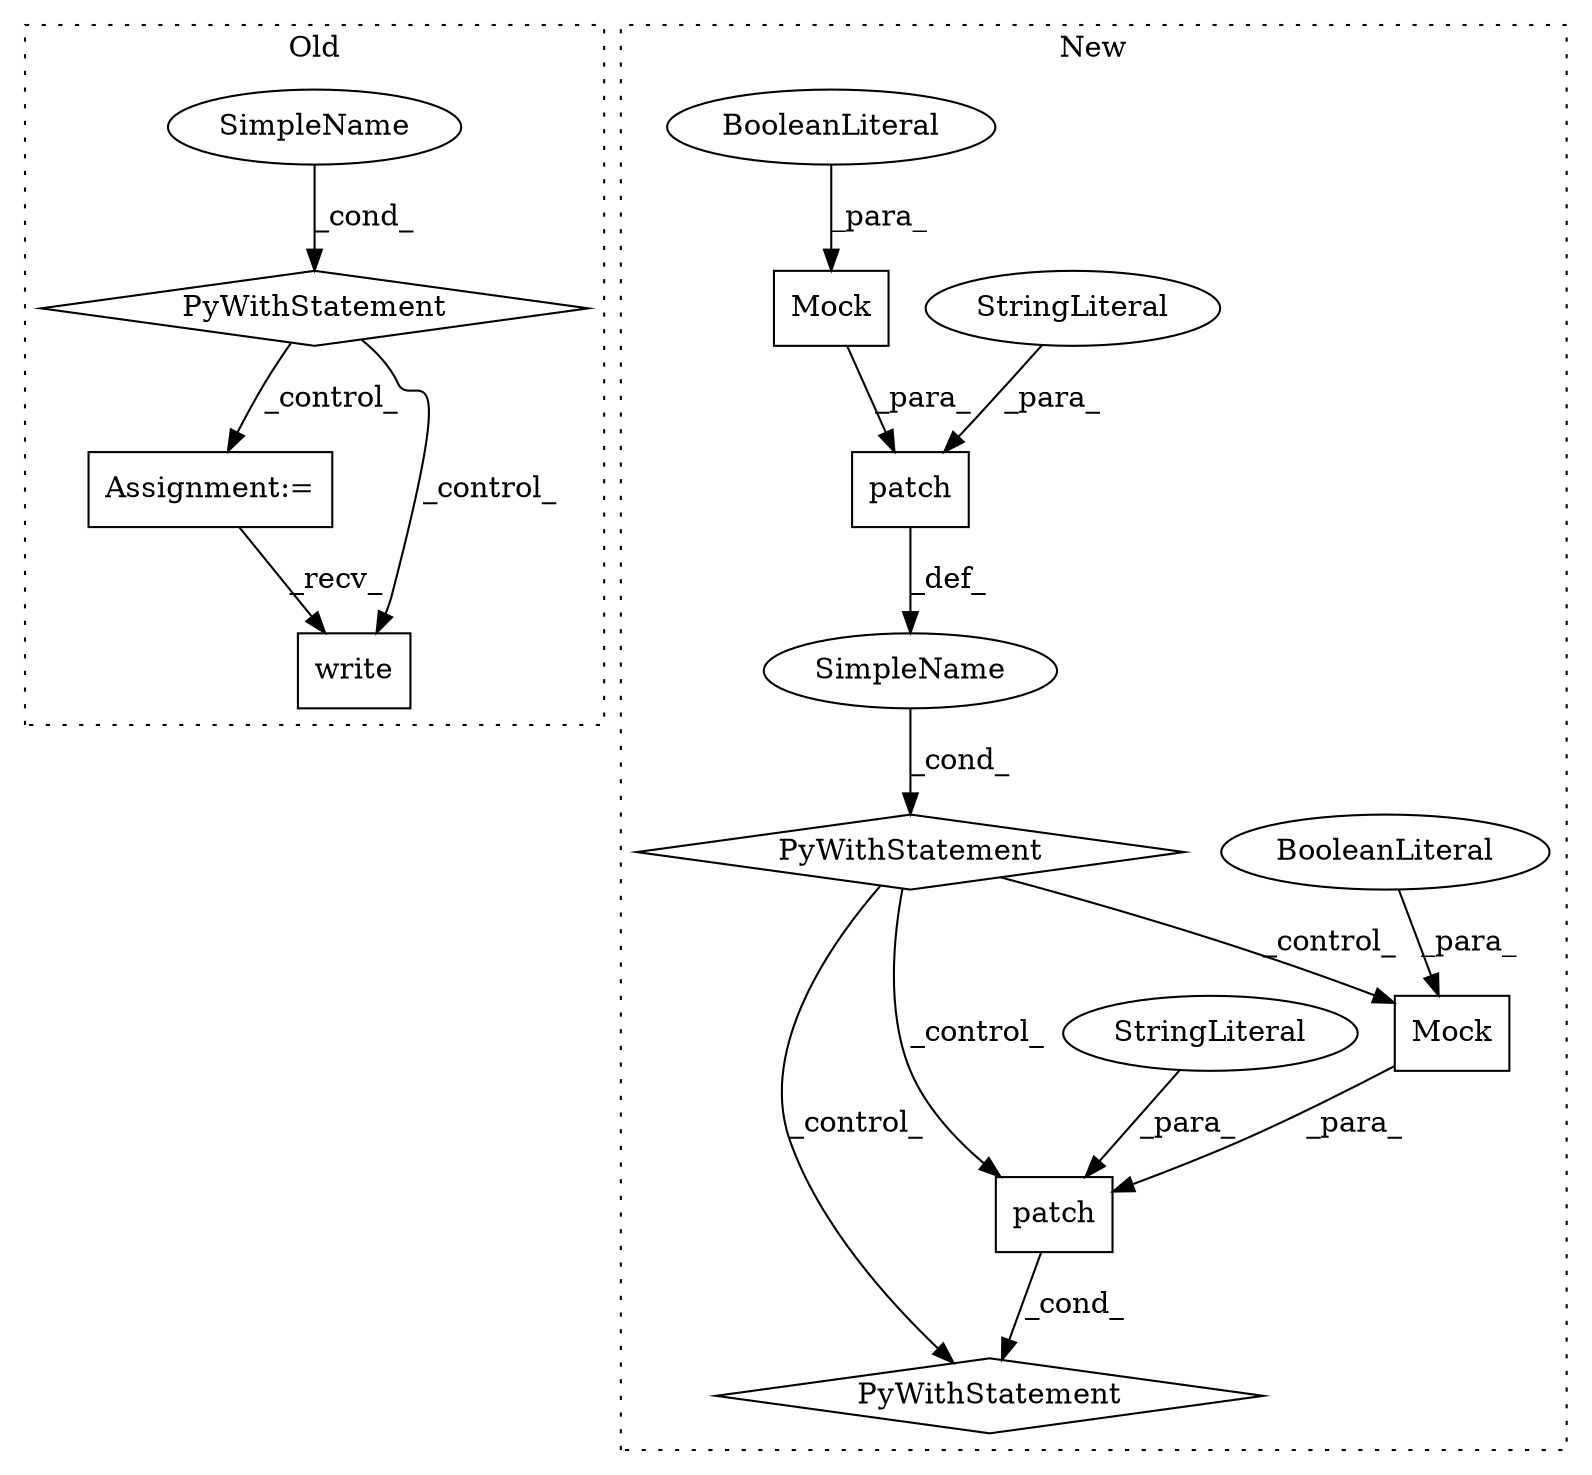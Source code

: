 digraph G {
subgraph cluster0 {
1 [label="PyWithStatement" a="104" s="3699,3727" l="10,2" shape="diamond"];
10 [label="SimpleName" a="42" s="" l="" shape="ellipse"];
11 [label="Assignment:=" a="7" s="3744" l="9" shape="box"];
12 [label="write" a="32" s="3773,3790" l="6,1" shape="box"];
label = "Old";
style="dotted";
}
subgraph cluster1 {
2 [label="patch" a="32" s="3563,3596" l="6,1" shape="box"];
3 [label="StringLiteral" a="45" s="3569" l="16" shape="ellipse"];
4 [label="PyWithStatement" a="104" s="3553,3597" l="10,2" shape="diamond"];
5 [label="SimpleName" a="42" s="" l="" shape="ellipse"];
6 [label="patch" a="32" s="3617,3645" l="6,1" shape="box"];
7 [label="StringLiteral" a="45" s="3623" l="11" shape="ellipse"];
8 [label="PyWithStatement" a="104" s="3607,3646" l="10,2" shape="diamond"];
9 [label="Mock" a="32" s="3586,3595" l="5,1" shape="box"];
13 [label="BooleanLiteral" a="9" s="3591" l="4" shape="ellipse"];
14 [label="Mock" a="32" s="3635,3644" l="5,1" shape="box"];
15 [label="BooleanLiteral" a="9" s="3640" l="4" shape="ellipse"];
label = "New";
style="dotted";
}
1 -> 12 [label="_control_"];
1 -> 11 [label="_control_"];
2 -> 5 [label="_def_"];
3 -> 2 [label="_para_"];
4 -> 14 [label="_control_"];
4 -> 6 [label="_control_"];
4 -> 8 [label="_control_"];
5 -> 4 [label="_cond_"];
6 -> 8 [label="_cond_"];
7 -> 6 [label="_para_"];
9 -> 2 [label="_para_"];
10 -> 1 [label="_cond_"];
11 -> 12 [label="_recv_"];
13 -> 9 [label="_para_"];
14 -> 6 [label="_para_"];
15 -> 14 [label="_para_"];
}